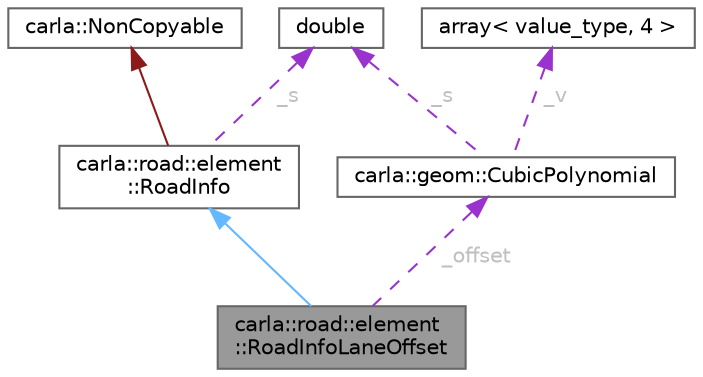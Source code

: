 digraph "carla::road::element::RoadInfoLaneOffset"
{
 // INTERACTIVE_SVG=YES
 // LATEX_PDF_SIZE
  bgcolor="transparent";
  edge [fontname=Helvetica,fontsize=10,labelfontname=Helvetica,labelfontsize=10];
  node [fontname=Helvetica,fontsize=10,shape=box,height=0.2,width=0.4];
  Node1 [id="Node000001",label="carla::road::element\l::RoadInfoLaneOffset",height=0.2,width=0.4,color="gray40", fillcolor="grey60", style="filled", fontcolor="black",tooltip="The lane offset record defines a lateral shift of the lane reference line(which is usually identical ..."];
  Node2 -> Node1 [id="edge1_Node000001_Node000002",dir="back",color="steelblue1",style="solid",tooltip=" "];
  Node2 [id="Node000002",label="carla::road::element\l::RoadInfo",height=0.2,width=0.4,color="gray40", fillcolor="white", style="filled",URL="$d6/d0f/classcarla_1_1road_1_1element_1_1RoadInfo.html",tooltip=" "];
  Node3 -> Node2 [id="edge2_Node000002_Node000003",dir="back",color="firebrick4",style="solid",tooltip=" "];
  Node3 [id="Node000003",label="carla::NonCopyable",height=0.2,width=0.4,color="gray40", fillcolor="white", style="filled",URL="$d4/d8b/classcarla_1_1NonCopyable.html",tooltip="Inherit (privately) to suppress copy/move construction and assignment."];
  Node4 -> Node2 [id="edge3_Node000002_Node000004",dir="back",color="darkorchid3",style="dashed",tooltip=" ",label=" _s",fontcolor="grey" ];
  Node4 [id="Node000004",label="double",height=0.2,width=0.4,color="gray40", fillcolor="white", style="filled",tooltip=" "];
  Node5 -> Node1 [id="edge4_Node000001_Node000005",dir="back",color="darkorchid3",style="dashed",tooltip=" ",label=" _offset",fontcolor="grey" ];
  Node5 [id="Node000005",label="carla::geom::CubicPolynomial",height=0.2,width=0.4,color="gray40", fillcolor="white", style="filled",URL="$d4/db7/classcarla_1_1geom_1_1CubicPolynomial.html",tooltip="Describes a Cubic Polynomial so: f(x) = a + bx + cx^2 + dx^3"];
  Node6 -> Node5 [id="edge5_Node000005_Node000006",dir="back",color="darkorchid3",style="dashed",tooltip=" ",label=" _v",fontcolor="grey" ];
  Node6 [id="Node000006",label="array\< value_type, 4 \>",height=0.2,width=0.4,color="gray40", fillcolor="white", style="filled",tooltip=" "];
  Node4 -> Node5 [id="edge6_Node000005_Node000004",dir="back",color="darkorchid3",style="dashed",tooltip=" ",label=" _s",fontcolor="grey" ];
}
